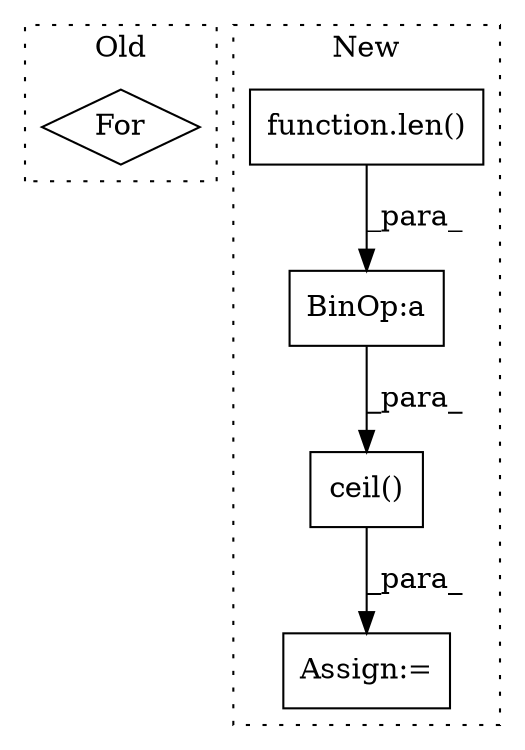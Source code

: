 digraph G {
subgraph cluster0 {
1 [label="For" a="107" s="2462,2477" l="4,10" shape="diamond"];
label = "Old";
style="dotted";
}
subgraph cluster1 {
2 [label="ceil()" a="75" s="1541,1574" l="10,1" shape="box"];
3 [label="Assign:=" a="68" s="1538" l="3" shape="box"];
4 [label="BinOp:a" a="82" s="1570" l="3" shape="box"];
5 [label="function.len()" a="75" s="1551,1569" l="4,1" shape="box"];
label = "New";
style="dotted";
}
2 -> 3 [label="_para_"];
4 -> 2 [label="_para_"];
5 -> 4 [label="_para_"];
}